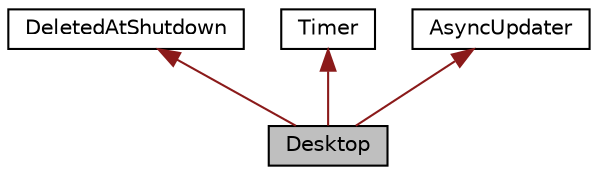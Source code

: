 digraph "Desktop"
{
  bgcolor="transparent";
  edge [fontname="Helvetica",fontsize="10",labelfontname="Helvetica",labelfontsize="10"];
  node [fontname="Helvetica",fontsize="10",shape=record];
  Node0 [label="Desktop",height=0.2,width=0.4,color="black", fillcolor="grey75", style="filled", fontcolor="black"];
  Node1 -> Node0 [dir="back",color="firebrick4",fontsize="10",style="solid",fontname="Helvetica"];
  Node1 [label="DeletedAtShutdown",height=0.2,width=0.4,color="black",URL="$classDeletedAtShutdown.html",tooltip="Classes derived from this will be automatically deleted when the application exits. "];
  Node2 -> Node0 [dir="back",color="firebrick4",fontsize="10",style="solid",fontname="Helvetica"];
  Node2 [label="Timer",height=0.2,width=0.4,color="black",URL="$classTimer.html",tooltip="Makes repeated callbacks to a virtual method at a specified time interval. "];
  Node3 -> Node0 [dir="back",color="firebrick4",fontsize="10",style="solid",fontname="Helvetica"];
  Node3 [label="AsyncUpdater",height=0.2,width=0.4,color="black",URL="$classAsyncUpdater.html",tooltip="Has a callback method that is triggered asynchronously. "];
}
